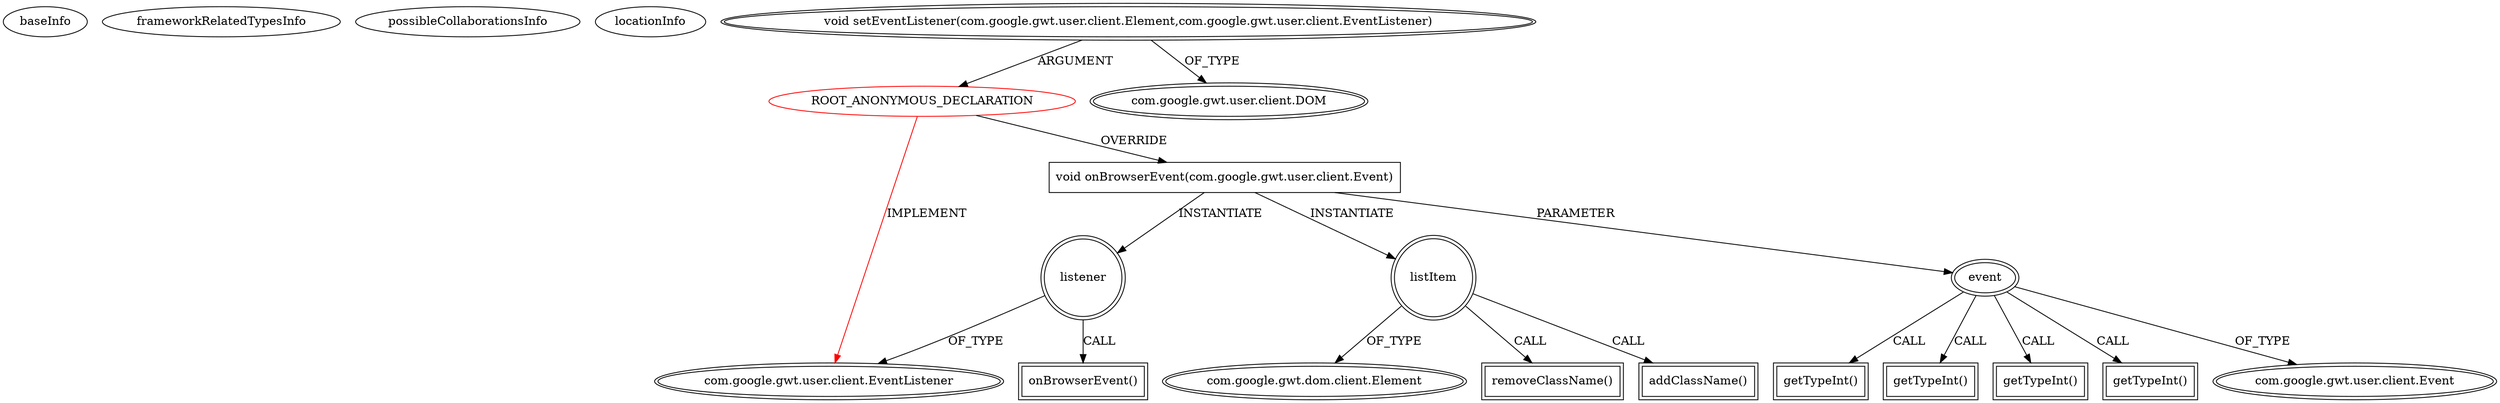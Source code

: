 digraph {
baseInfo[graphId=128,category="extension_graph",isAnonymous=true,possibleRelation=false]
frameworkRelatedTypesInfo[0="com.google.gwt.user.client.EventListener"]
possibleCollaborationsInfo[]
locationInfo[projectName="Doogiemuc-gwt-comp-tagging",filePath="/Doogiemuc-gwt-comp-tagging/gwt-comp-tagging-master/src/com/google/code/gwt/component/tag/InputTag.java",contextSignature="com.google.gwt.dom.client.LIElement createTagLIElement(com.google.gwt.user.client.EventListener,int)",graphId="128"]
0[label="ROOT_ANONYMOUS_DECLARATION",vertexType="ROOT_ANONYMOUS_DECLARATION",isFrameworkType=false,color=red]
1[label="com.google.gwt.user.client.EventListener",vertexType="FRAMEWORK_INTERFACE_TYPE",isFrameworkType=true,peripheries=2]
2[label="void setEventListener(com.google.gwt.user.client.Element,com.google.gwt.user.client.EventListener)",vertexType="OUTSIDE_CALL",isFrameworkType=true,peripheries=2]
3[label="com.google.gwt.user.client.DOM",vertexType="FRAMEWORK_CLASS_TYPE",isFrameworkType=true,peripheries=2]
4[label="void onBrowserEvent(com.google.gwt.user.client.Event)",vertexType="OVERRIDING_METHOD_DECLARATION",isFrameworkType=false,shape=box]
5[label="event",vertexType="PARAMETER_DECLARATION",isFrameworkType=true,peripheries=2]
6[label="com.google.gwt.user.client.Event",vertexType="FRAMEWORK_CLASS_TYPE",isFrameworkType=true,peripheries=2]
7[label="listener",vertexType="VARIABLE_EXPRESION",isFrameworkType=true,peripheries=2,shape=circle]
8[label="onBrowserEvent()",vertexType="INSIDE_CALL",isFrameworkType=true,peripheries=2,shape=box]
11[label="getTypeInt()",vertexType="INSIDE_CALL",isFrameworkType=true,peripheries=2,shape=box]
13[label="getTypeInt()",vertexType="INSIDE_CALL",isFrameworkType=true,peripheries=2,shape=box]
14[label="listItem",vertexType="VARIABLE_EXPRESION",isFrameworkType=true,peripheries=2,shape=circle]
16[label="com.google.gwt.dom.client.Element",vertexType="FRAMEWORK_CLASS_TYPE",isFrameworkType=true,peripheries=2]
15[label="removeClassName()",vertexType="INSIDE_CALL",isFrameworkType=true,peripheries=2,shape=box]
18[label="getTypeInt()",vertexType="INSIDE_CALL",isFrameworkType=true,peripheries=2,shape=box]
20[label="getTypeInt()",vertexType="INSIDE_CALL",isFrameworkType=true,peripheries=2,shape=box]
22[label="addClassName()",vertexType="INSIDE_CALL",isFrameworkType=true,peripheries=2,shape=box]
0->1[label="IMPLEMENT",color=red]
2->0[label="ARGUMENT"]
2->3[label="OF_TYPE"]
0->4[label="OVERRIDE"]
5->6[label="OF_TYPE"]
4->5[label="PARAMETER"]
4->7[label="INSTANTIATE"]
7->1[label="OF_TYPE"]
7->8[label="CALL"]
5->11[label="CALL"]
5->13[label="CALL"]
4->14[label="INSTANTIATE"]
14->16[label="OF_TYPE"]
14->15[label="CALL"]
5->18[label="CALL"]
5->20[label="CALL"]
14->22[label="CALL"]
}

